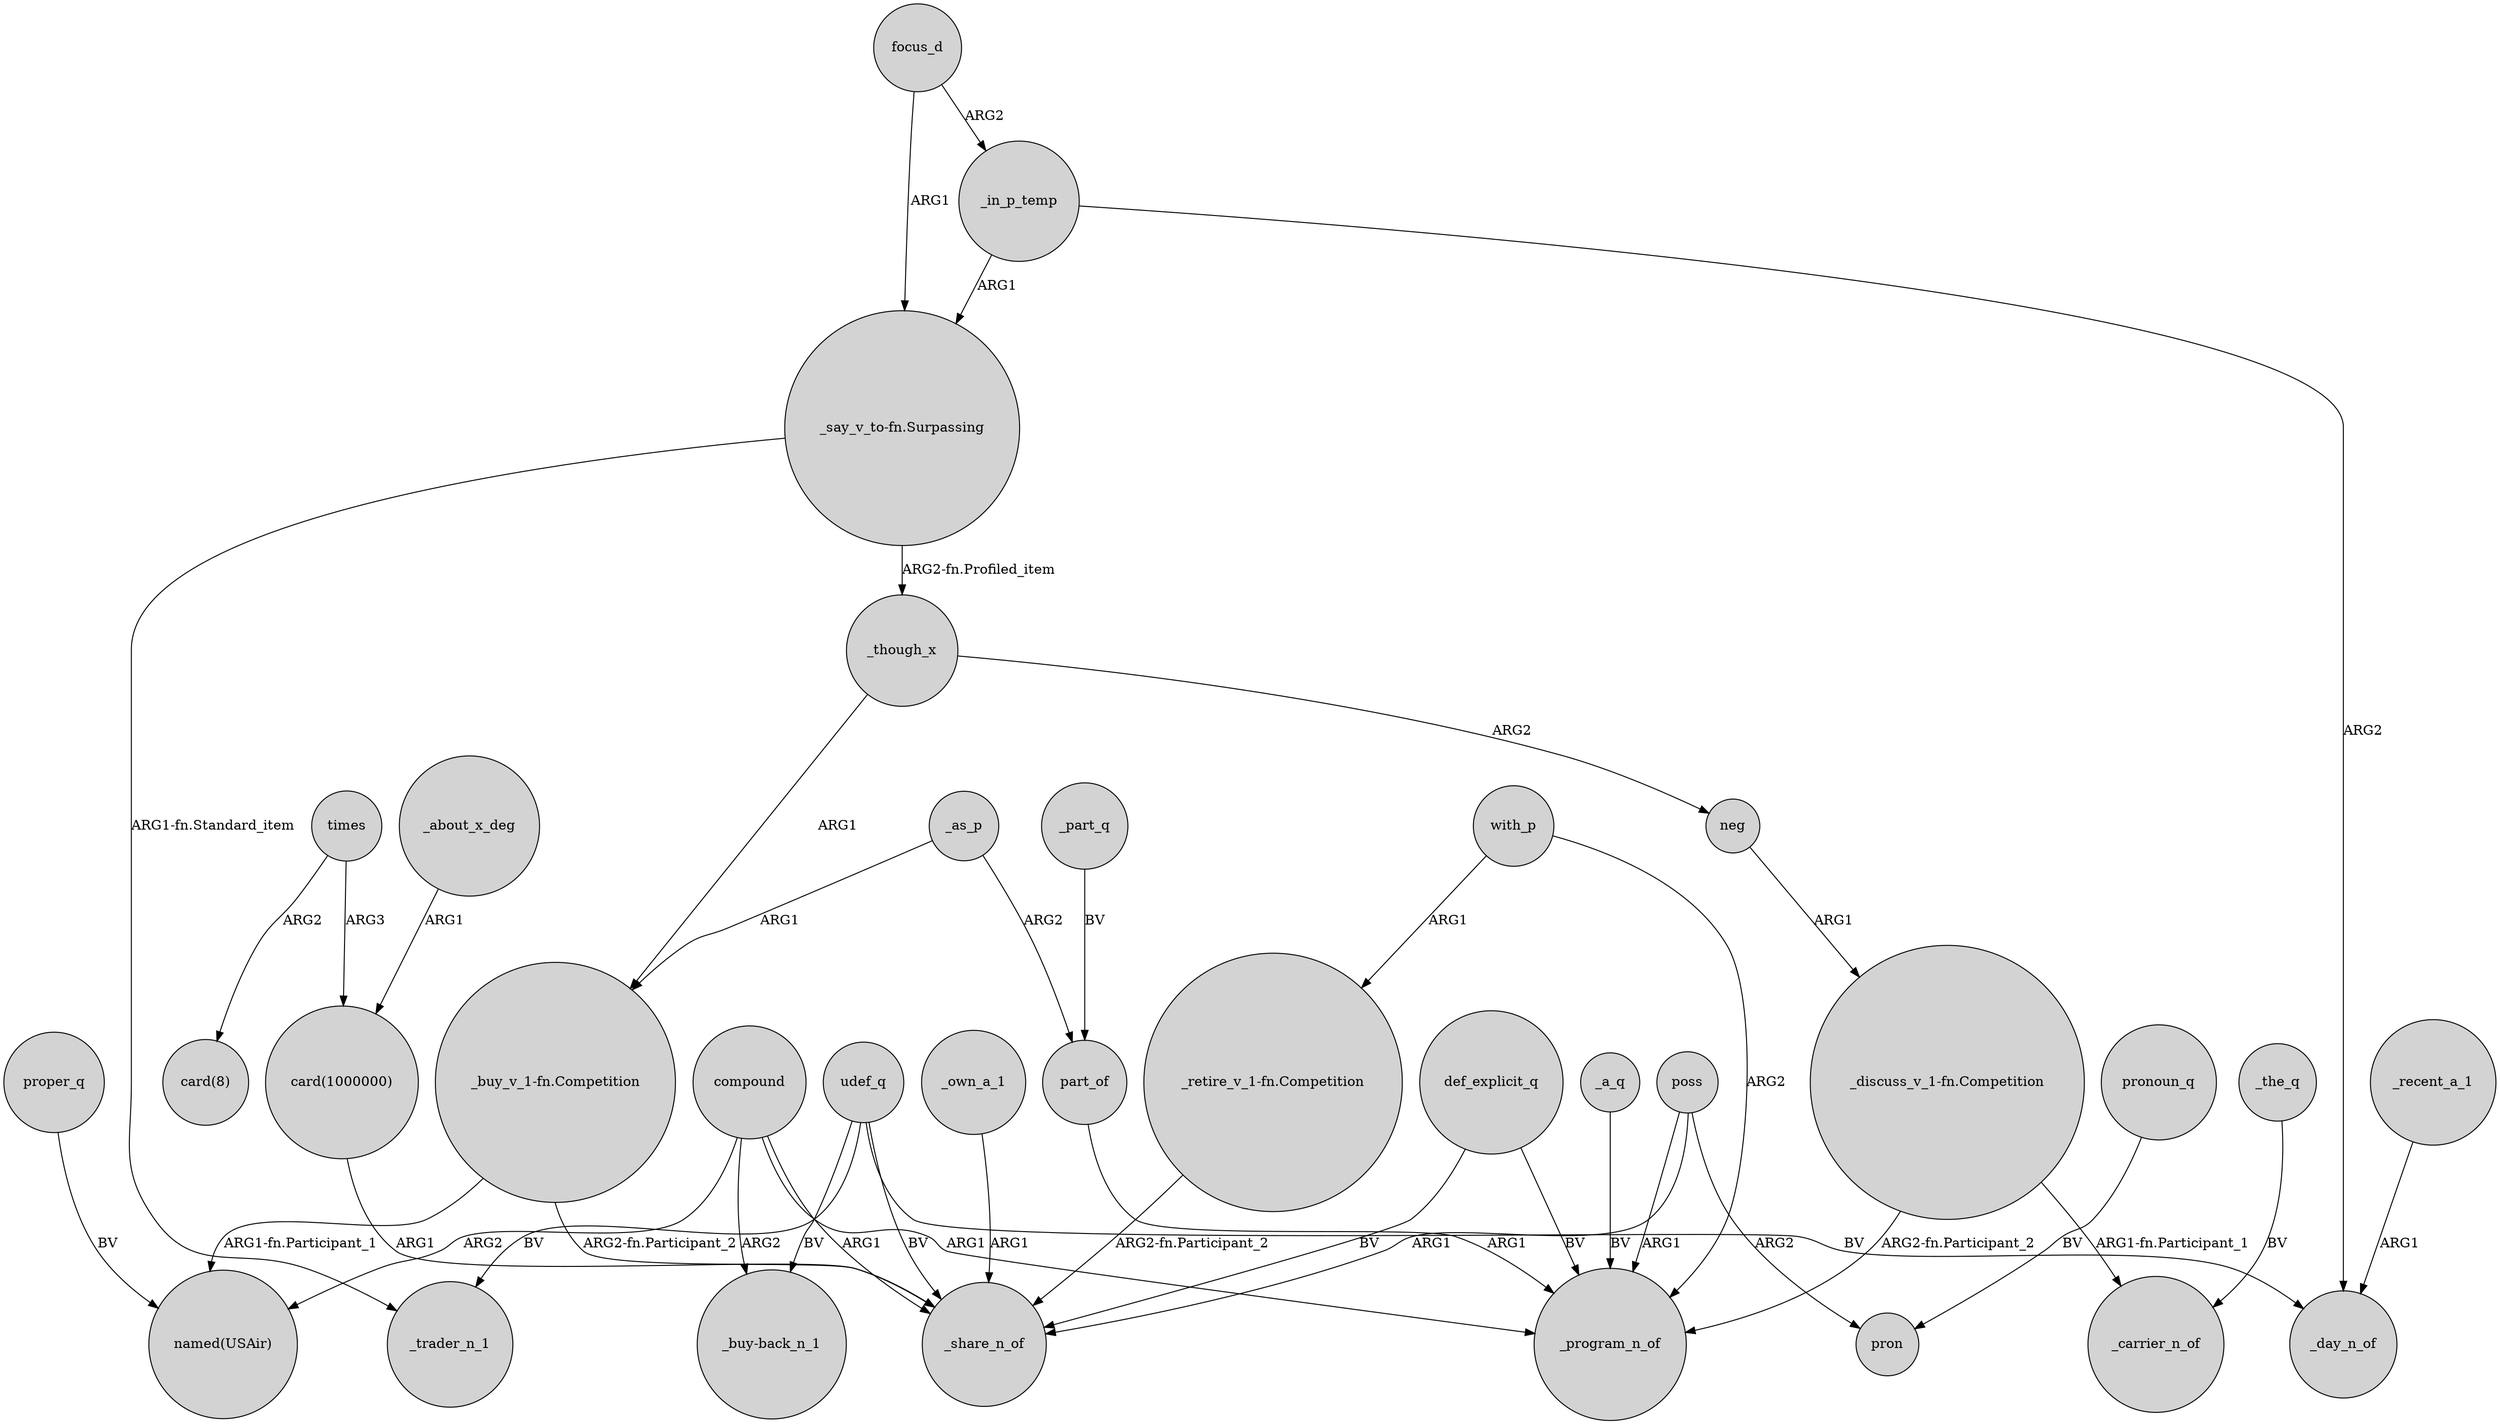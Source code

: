 digraph {
	node [shape=circle style=filled]
	"_say_v_to-fn.Surpassing" -> _trader_n_1 [label="ARG1-fn.Standard_item"]
	"_buy_v_1-fn.Competition" -> _share_n_of [label="ARG2-fn.Participant_2"]
	_recent_a_1 -> _day_n_of [label=ARG1]
	with_p -> _program_n_of [label=ARG2]
	_as_p -> part_of [label=ARG2]
	compound -> "named(USAir)" [label=ARG2]
	compound -> _share_n_of [label=ARG1]
	def_explicit_q -> _share_n_of [label=BV]
	times -> "card(1000000)" [label=ARG3]
	"_buy_v_1-fn.Competition" -> "named(USAir)" [label="ARG1-fn.Participant_1"]
	_as_p -> "_buy_v_1-fn.Competition" [label=ARG1]
	pronoun_q -> pron [label=BV]
	poss -> _program_n_of [label=ARG1]
	udef_q -> _day_n_of [label=BV]
	udef_q -> _trader_n_1 [label=BV]
	poss -> pron [label=ARG2]
	_own_a_1 -> _share_n_of [label=ARG1]
	_part_q -> part_of [label=BV]
	"_discuss_v_1-fn.Competition" -> _program_n_of [label="ARG2-fn.Participant_2"]
	compound -> _program_n_of [label=ARG1]
	poss -> _share_n_of [label=ARG1]
	udef_q -> _share_n_of [label=BV]
	compound -> "_buy-back_n_1" [label=ARG2]
	_the_q -> _carrier_n_of [label=BV]
	"_retire_v_1-fn.Competition" -> _share_n_of [label="ARG2-fn.Participant_2"]
	with_p -> "_retire_v_1-fn.Competition" [label=ARG1]
	focus_d -> _in_p_temp [label=ARG2]
	"card(1000000)" -> _share_n_of [label=ARG1]
	_though_x -> "_buy_v_1-fn.Competition" [label=ARG1]
	_about_x_deg -> "card(1000000)" [label=ARG1]
	def_explicit_q -> _program_n_of [label=BV]
	_though_x -> neg [label=ARG2]
	_in_p_temp -> "_say_v_to-fn.Surpassing" [label=ARG1]
	focus_d -> "_say_v_to-fn.Surpassing" [label=ARG1]
	_in_p_temp -> _day_n_of [label=ARG2]
	_a_q -> _program_n_of [label=BV]
	proper_q -> "named(USAir)" [label=BV]
	"_say_v_to-fn.Surpassing" -> _though_x [label="ARG2-fn.Profiled_item"]
	udef_q -> "_buy-back_n_1" [label=BV]
	times -> "card(8)" [label=ARG2]
	part_of -> _program_n_of [label=ARG1]
	"_discuss_v_1-fn.Competition" -> _carrier_n_of [label="ARG1-fn.Participant_1"]
	neg -> "_discuss_v_1-fn.Competition" [label=ARG1]
}
